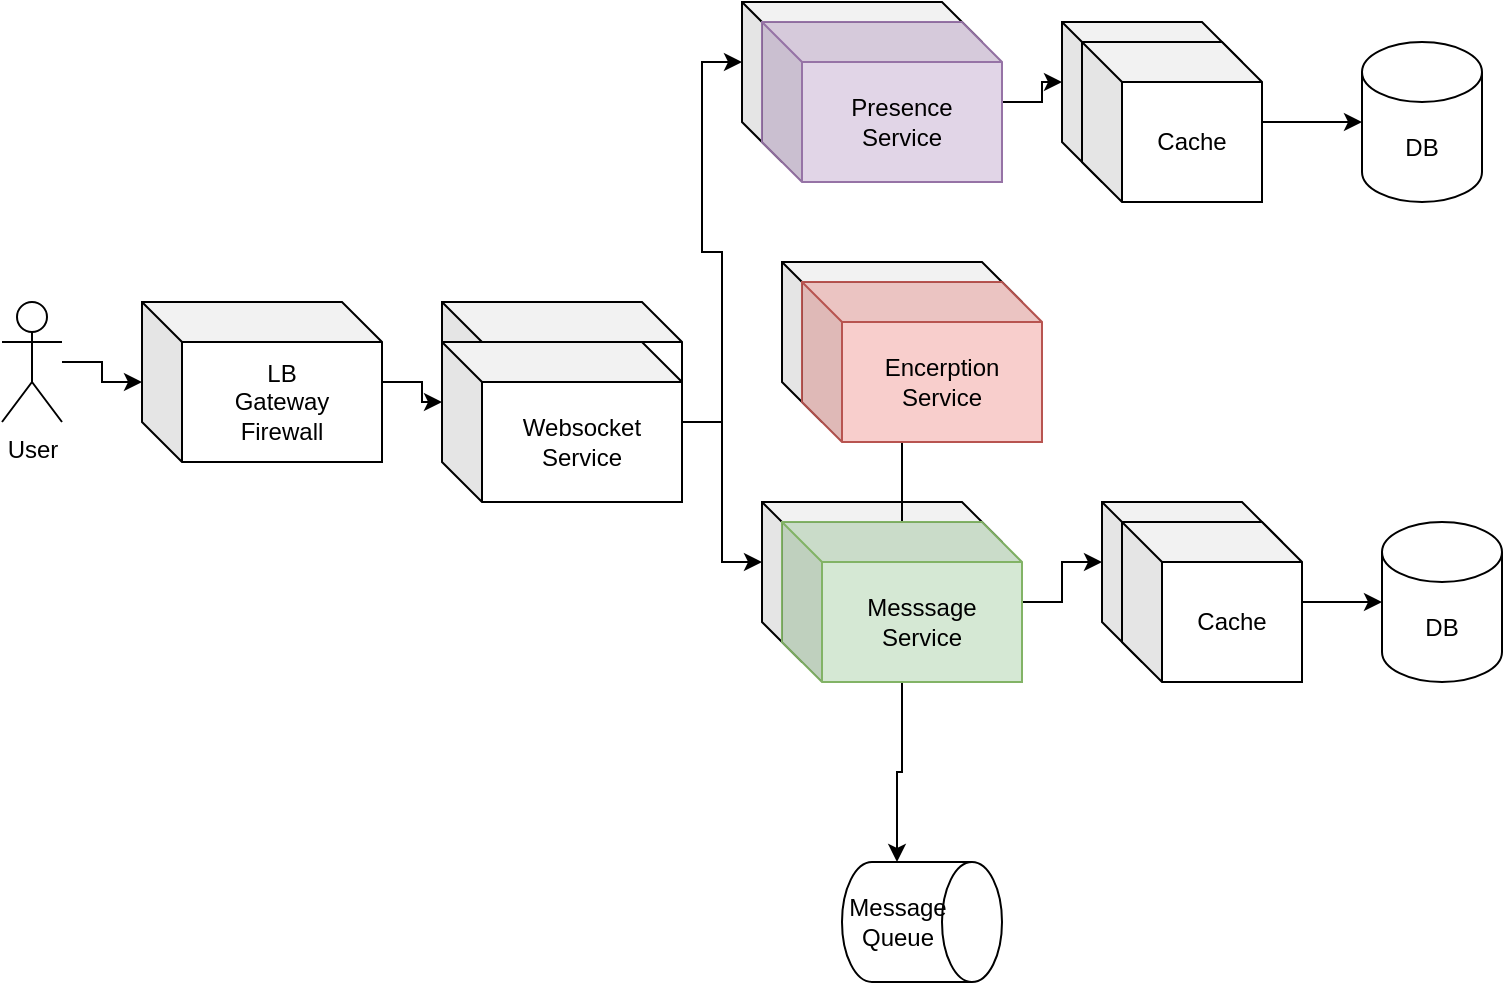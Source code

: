 <mxfile version="17.2.1" type="device" pages="2"><diagram id="iedWGjc4COAzWN-mKfKe" name="Architecture"><mxGraphModel dx="946" dy="619" grid="1" gridSize="10" guides="1" tooltips="1" connect="1" arrows="1" fold="1" page="1" pageScale="1" pageWidth="827" pageHeight="1169" math="0" shadow="0"><root><mxCell id="0"/><mxCell id="1" parent="0"/><mxCell id="Zx2jjSH1ubskRoDLZJDr-13" value="" style="edgeStyle=orthogonalEdgeStyle;rounded=0;orthogonalLoop=1;jettySize=auto;html=1;" parent="1" source="Zx2jjSH1ubskRoDLZJDr-1" target="Zx2jjSH1ubskRoDLZJDr-2" edge="1"><mxGeometry relative="1" as="geometry"/></mxCell><mxCell id="Zx2jjSH1ubskRoDLZJDr-1" value="User" style="shape=umlActor;verticalLabelPosition=bottom;verticalAlign=top;html=1;outlineConnect=0;" parent="1" vertex="1"><mxGeometry x="50" y="230" width="30" height="60" as="geometry"/></mxCell><mxCell id="Zx2jjSH1ubskRoDLZJDr-14" style="edgeStyle=orthogonalEdgeStyle;rounded=0;orthogonalLoop=1;jettySize=auto;html=1;entryX=0;entryY=0;entryDx=0;entryDy=30;entryPerimeter=0;" parent="1" source="Zx2jjSH1ubskRoDLZJDr-2" target="Zx2jjSH1ubskRoDLZJDr-6" edge="1"><mxGeometry relative="1" as="geometry"/></mxCell><mxCell id="Zx2jjSH1ubskRoDLZJDr-2" value="LB&lt;br&gt;Gateway&lt;br&gt;Firewall" style="shape=cube;whiteSpace=wrap;html=1;boundedLbl=1;backgroundOutline=1;darkOpacity=0.05;darkOpacity2=0.1;" parent="1" vertex="1"><mxGeometry x="120" y="230" width="120" height="80" as="geometry"/></mxCell><mxCell id="Zx2jjSH1ubskRoDLZJDr-3" value="Websocket&lt;br&gt;Service" style="shape=cube;whiteSpace=wrap;html=1;boundedLbl=1;backgroundOutline=1;darkOpacity=0.05;darkOpacity2=0.1;" parent="1" vertex="1"><mxGeometry x="270" y="230" width="120" height="80" as="geometry"/></mxCell><mxCell id="Zx2jjSH1ubskRoDLZJDr-4" value="Cache" style="shape=cube;whiteSpace=wrap;html=1;boundedLbl=1;backgroundOutline=1;darkOpacity=0.05;darkOpacity2=0.1;" parent="1" vertex="1"><mxGeometry x="580" y="90" width="90" height="80" as="geometry"/></mxCell><mxCell id="Zx2jjSH1ubskRoDLZJDr-11" style="edgeStyle=orthogonalEdgeStyle;rounded=0;orthogonalLoop=1;jettySize=auto;html=1;entryX=0;entryY=0;entryDx=0;entryDy=30;entryPerimeter=0;" parent="1" source="Zx2jjSH1ubskRoDLZJDr-6" target="Zx2jjSH1ubskRoDLZJDr-7" edge="1"><mxGeometry relative="1" as="geometry"/></mxCell><mxCell id="Zx2jjSH1ubskRoDLZJDr-12" style="edgeStyle=orthogonalEdgeStyle;rounded=0;orthogonalLoop=1;jettySize=auto;html=1;entryX=0;entryY=0;entryDx=0;entryDy=30;entryPerimeter=0;" parent="1" source="Zx2jjSH1ubskRoDLZJDr-6" target="Zx2jjSH1ubskRoDLZJDr-9" edge="1"><mxGeometry relative="1" as="geometry"/></mxCell><mxCell id="Zx2jjSH1ubskRoDLZJDr-6" value="Websocket&lt;br&gt;Service" style="shape=cube;whiteSpace=wrap;html=1;boundedLbl=1;backgroundOutline=1;darkOpacity=0.05;darkOpacity2=0.1;" parent="1" vertex="1"><mxGeometry x="270" y="250" width="120" height="80" as="geometry"/></mxCell><mxCell id="Zx2jjSH1ubskRoDLZJDr-7" value="Presence&lt;br&gt;Service" style="shape=cube;whiteSpace=wrap;html=1;boundedLbl=1;backgroundOutline=1;darkOpacity=0.05;darkOpacity2=0.1;" parent="1" vertex="1"><mxGeometry x="420" y="80" width="120" height="80" as="geometry"/></mxCell><mxCell id="Zx2jjSH1ubskRoDLZJDr-15" style="edgeStyle=orthogonalEdgeStyle;rounded=0;orthogonalLoop=1;jettySize=auto;html=1;entryX=0;entryY=0;entryDx=0;entryDy=30;entryPerimeter=0;" parent="1" source="Zx2jjSH1ubskRoDLZJDr-8" target="Zx2jjSH1ubskRoDLZJDr-4" edge="1"><mxGeometry relative="1" as="geometry"/></mxCell><mxCell id="Zx2jjSH1ubskRoDLZJDr-8" value="Presence&lt;br&gt;Service" style="shape=cube;whiteSpace=wrap;html=1;boundedLbl=1;backgroundOutline=1;darkOpacity=0.05;darkOpacity2=0.1;fillColor=#e1d5e7;strokeColor=#9673a6;" parent="1" vertex="1"><mxGeometry x="430" y="90" width="120" height="80" as="geometry"/></mxCell><mxCell id="Zx2jjSH1ubskRoDLZJDr-9" value="Messsage&lt;br&gt;Service" style="shape=cube;whiteSpace=wrap;html=1;boundedLbl=1;backgroundOutline=1;darkOpacity=0.05;darkOpacity2=0.1;" parent="1" vertex="1"><mxGeometry x="430" y="330" width="120" height="80" as="geometry"/></mxCell><mxCell id="Zx2jjSH1ubskRoDLZJDr-18" style="edgeStyle=orthogonalEdgeStyle;rounded=0;orthogonalLoop=1;jettySize=auto;html=1;entryX=0;entryY=0;entryDx=0;entryDy=52.5;entryPerimeter=0;" parent="1" source="Zx2jjSH1ubskRoDLZJDr-10" target="Zx2jjSH1ubskRoDLZJDr-17" edge="1"><mxGeometry relative="1" as="geometry"/></mxCell><mxCell id="Zx2jjSH1ubskRoDLZJDr-21" style="edgeStyle=orthogonalEdgeStyle;rounded=0;orthogonalLoop=1;jettySize=auto;html=1;entryX=0;entryY=0;entryDx=0;entryDy=30;entryPerimeter=0;" parent="1" source="Zx2jjSH1ubskRoDLZJDr-10" target="Zx2jjSH1ubskRoDLZJDr-19" edge="1"><mxGeometry relative="1" as="geometry"/></mxCell><mxCell id="Zx2jjSH1ubskRoDLZJDr-30" style="edgeStyle=orthogonalEdgeStyle;rounded=0;orthogonalLoop=1;jettySize=auto;html=1;entryX=0.5;entryY=1.013;entryDx=0;entryDy=0;entryPerimeter=0;" parent="1" source="Zx2jjSH1ubskRoDLZJDr-10" target="Zx2jjSH1ubskRoDLZJDr-29" edge="1"><mxGeometry relative="1" as="geometry"/></mxCell><mxCell id="Zx2jjSH1ubskRoDLZJDr-10" value="Messsage&lt;br&gt;Service" style="shape=cube;whiteSpace=wrap;html=1;boundedLbl=1;backgroundOutline=1;darkOpacity=0.05;darkOpacity2=0.1;fillColor=#d5e8d4;strokeColor=#82b366;" parent="1" vertex="1"><mxGeometry x="440" y="340" width="120" height="80" as="geometry"/></mxCell><mxCell id="Zx2jjSH1ubskRoDLZJDr-17" value="Message&lt;br&gt;Queue" style="shape=cylinder3;whiteSpace=wrap;html=1;boundedLbl=1;backgroundOutline=1;size=15;direction=south;" parent="1" vertex="1"><mxGeometry x="470" y="510" width="80" height="60" as="geometry"/></mxCell><mxCell id="Zx2jjSH1ubskRoDLZJDr-19" value="Cache" style="shape=cube;whiteSpace=wrap;html=1;boundedLbl=1;backgroundOutline=1;darkOpacity=0.05;darkOpacity2=0.1;" parent="1" vertex="1"><mxGeometry x="600" y="330" width="90" height="80" as="geometry"/></mxCell><mxCell id="Zx2jjSH1ubskRoDLZJDr-28" style="edgeStyle=orthogonalEdgeStyle;rounded=0;orthogonalLoop=1;jettySize=auto;html=1;entryX=0;entryY=0.5;entryDx=0;entryDy=0;entryPerimeter=0;" parent="1" source="Zx2jjSH1ubskRoDLZJDr-23" target="Zx2jjSH1ubskRoDLZJDr-27" edge="1"><mxGeometry relative="1" as="geometry"/></mxCell><mxCell id="Zx2jjSH1ubskRoDLZJDr-23" value="Cache" style="shape=cube;whiteSpace=wrap;html=1;boundedLbl=1;backgroundOutline=1;darkOpacity=0.05;darkOpacity2=0.1;" parent="1" vertex="1"><mxGeometry x="610" y="340" width="90" height="80" as="geometry"/></mxCell><mxCell id="Zx2jjSH1ubskRoDLZJDr-26" style="edgeStyle=orthogonalEdgeStyle;rounded=0;orthogonalLoop=1;jettySize=auto;html=1;entryX=0;entryY=0.5;entryDx=0;entryDy=0;entryPerimeter=0;" parent="1" source="Zx2jjSH1ubskRoDLZJDr-24" target="Zx2jjSH1ubskRoDLZJDr-25" edge="1"><mxGeometry relative="1" as="geometry"/></mxCell><mxCell id="Zx2jjSH1ubskRoDLZJDr-24" value="Cache" style="shape=cube;whiteSpace=wrap;html=1;boundedLbl=1;backgroundOutline=1;darkOpacity=0.05;darkOpacity2=0.1;" parent="1" vertex="1"><mxGeometry x="590" y="100" width="90" height="80" as="geometry"/></mxCell><mxCell id="Zx2jjSH1ubskRoDLZJDr-25" value="DB" style="shape=cylinder3;whiteSpace=wrap;html=1;boundedLbl=1;backgroundOutline=1;size=15;" parent="1" vertex="1"><mxGeometry x="730" y="100" width="60" height="80" as="geometry"/></mxCell><mxCell id="Zx2jjSH1ubskRoDLZJDr-27" value="DB" style="shape=cylinder3;whiteSpace=wrap;html=1;boundedLbl=1;backgroundOutline=1;size=15;" parent="1" vertex="1"><mxGeometry x="740" y="340" width="60" height="80" as="geometry"/></mxCell><mxCell id="Zx2jjSH1ubskRoDLZJDr-29" value="Encerption&lt;br&gt;Service" style="shape=cube;whiteSpace=wrap;html=1;boundedLbl=1;backgroundOutline=1;darkOpacity=0.05;darkOpacity2=0.1;" parent="1" vertex="1"><mxGeometry x="440" y="210" width="120" height="80" as="geometry"/></mxCell><mxCell id="Zx2jjSH1ubskRoDLZJDr-31" value="Encerption&lt;br&gt;Service" style="shape=cube;whiteSpace=wrap;html=1;boundedLbl=1;backgroundOutline=1;darkOpacity=0.05;darkOpacity2=0.1;fillColor=#f8cecc;strokeColor=#b85450;" parent="1" vertex="1"><mxGeometry x="450" y="220" width="120" height="80" as="geometry"/></mxCell></root></mxGraphModel></diagram><diagram id="Q2IHp5qQTpzbk5GwR8DG" name="Online-Offline"><mxGraphModel dx="946" dy="619" grid="1" gridSize="10" guides="1" tooltips="1" connect="1" arrows="1" fold="1" page="1" pageScale="1" pageWidth="827" pageHeight="1169" math="0" shadow="0"><root><mxCell id="0"/><mxCell id="1" parent="0"/><mxCell id="9iTiv9g8kbE7E3GZ-H7Z-33" style="edgeStyle=orthogonalEdgeStyle;rounded=0;orthogonalLoop=1;jettySize=auto;html=1;entryX=0.5;entryY=0;entryDx=0;entryDy=0;strokeColor=#b85450;fillColor=#f8cecc;" edge="1" parent="1" source="9iTiv9g8kbE7E3GZ-H7Z-1" target="9iTiv9g8kbE7E3GZ-H7Z-3"><mxGeometry relative="1" as="geometry"/></mxCell><mxCell id="9iTiv9g8kbE7E3GZ-H7Z-1" value="Recevier&lt;br&gt;Online/Offline" style="shape=umlActor;verticalLabelPosition=bottom;verticalAlign=top;html=1;outlineConnect=0;" vertex="1" parent="1"><mxGeometry x="90" y="130" width="30" height="60" as="geometry"/></mxCell><mxCell id="9iTiv9g8kbE7E3GZ-H7Z-32" style="edgeStyle=orthogonalEdgeStyle;rounded=0;orthogonalLoop=1;jettySize=auto;html=1;" edge="1" parent="1" source="9iTiv9g8kbE7E3GZ-H7Z-3" target="9iTiv9g8kbE7E3GZ-H7Z-1"><mxGeometry relative="1" as="geometry"/></mxCell><mxCell id="9iTiv9g8kbE7E3GZ-H7Z-34" style="edgeStyle=orthogonalEdgeStyle;rounded=0;orthogonalLoop=1;jettySize=auto;html=1;entryX=0.5;entryY=0;entryDx=0;entryDy=0;strokeColor=#b85450;fillColor=#f8cecc;" edge="1" parent="1" source="9iTiv9g8kbE7E3GZ-H7Z-3" target="9iTiv9g8kbE7E3GZ-H7Z-4"><mxGeometry relative="1" as="geometry"/></mxCell><mxCell id="9iTiv9g8kbE7E3GZ-H7Z-42" style="edgeStyle=orthogonalEdgeStyle;rounded=0;orthogonalLoop=1;jettySize=auto;html=1;entryX=0.5;entryY=0;entryDx=0;entryDy=0;strokeColor=#000000;" edge="1" parent="1" source="9iTiv9g8kbE7E3GZ-H7Z-3" target="9iTiv9g8kbE7E3GZ-H7Z-18"><mxGeometry relative="1" as="geometry"/></mxCell><mxCell id="9iTiv9g8kbE7E3GZ-H7Z-3" value="Websocket&lt;br&gt;Service" style="rounded=1;whiteSpace=wrap;html=1;" vertex="1" parent="1"><mxGeometry x="190" y="130" width="120" height="60" as="geometry"/></mxCell><mxCell id="9iTiv9g8kbE7E3GZ-H7Z-31" style="edgeStyle=orthogonalEdgeStyle;rounded=0;orthogonalLoop=1;jettySize=auto;html=1;" edge="1" parent="1" source="9iTiv9g8kbE7E3GZ-H7Z-4" target="9iTiv9g8kbE7E3GZ-H7Z-3"><mxGeometry relative="1" as="geometry"/></mxCell><mxCell id="9iTiv9g8kbE7E3GZ-H7Z-35" style="edgeStyle=orthogonalEdgeStyle;rounded=0;orthogonalLoop=1;jettySize=auto;html=1;strokeColor=#b85450;fillColor=#f8cecc;" edge="1" parent="1" source="9iTiv9g8kbE7E3GZ-H7Z-4" target="9iTiv9g8kbE7E3GZ-H7Z-26"><mxGeometry relative="1" as="geometry"/></mxCell><mxCell id="9iTiv9g8kbE7E3GZ-H7Z-36" value="Pull" style="edgeLabel;html=1;align=center;verticalAlign=middle;resizable=0;points=[];" vertex="1" connectable="0" parent="9iTiv9g8kbE7E3GZ-H7Z-35"><mxGeometry x="0.193" y="-4" relative="1" as="geometry"><mxPoint as="offset"/></mxGeometry></mxCell><mxCell id="9iTiv9g8kbE7E3GZ-H7Z-4" value="message&lt;br&gt;Service" style="rounded=1;whiteSpace=wrap;html=1;" vertex="1" parent="1"><mxGeometry x="400" y="130" width="120" height="60" as="geometry"/></mxCell><mxCell id="9iTiv9g8kbE7E3GZ-H7Z-20" style="edgeStyle=orthogonalEdgeStyle;rounded=0;orthogonalLoop=1;jettySize=auto;html=1;entryX=0.5;entryY=1;entryDx=0;entryDy=0;" edge="1" parent="1" source="9iTiv9g8kbE7E3GZ-H7Z-11" target="9iTiv9g8kbE7E3GZ-H7Z-18"><mxGeometry relative="1" as="geometry"/></mxCell><mxCell id="9iTiv9g8kbE7E3GZ-H7Z-22" style="edgeStyle=orthogonalEdgeStyle;rounded=0;orthogonalLoop=1;jettySize=auto;html=1;entryX=1;entryY=0.5;entryDx=0;entryDy=0;entryPerimeter=0;" edge="1" parent="1" source="9iTiv9g8kbE7E3GZ-H7Z-11" target="9iTiv9g8kbE7E3GZ-H7Z-21"><mxGeometry relative="1" as="geometry"/></mxCell><mxCell id="9iTiv9g8kbE7E3GZ-H7Z-24" value="Online" style="edgeLabel;html=1;align=center;verticalAlign=middle;resizable=0;points=[];" vertex="1" connectable="0" parent="9iTiv9g8kbE7E3GZ-H7Z-22"><mxGeometry x="0.15" y="-2" relative="1" as="geometry"><mxPoint as="offset"/></mxGeometry></mxCell><mxCell id="9iTiv9g8kbE7E3GZ-H7Z-28" style="edgeStyle=orthogonalEdgeStyle;rounded=0;orthogonalLoop=1;jettySize=auto;html=1;entryX=0;entryY=0.5;entryDx=0;entryDy=0;strokeColor=#EA6B66;" edge="1" parent="1" source="9iTiv9g8kbE7E3GZ-H7Z-11" target="9iTiv9g8kbE7E3GZ-H7Z-26"><mxGeometry relative="1" as="geometry"><Array as="points"><mxPoint x="690" y="360"/></Array></mxGeometry></mxCell><mxCell id="9iTiv9g8kbE7E3GZ-H7Z-29" value="Offline" style="edgeLabel;html=1;align=center;verticalAlign=middle;resizable=0;points=[];" vertex="1" connectable="0" parent="9iTiv9g8kbE7E3GZ-H7Z-28"><mxGeometry x="-0.074" y="-3" relative="1" as="geometry"><mxPoint as="offset"/></mxGeometry></mxCell><mxCell id="9iTiv9g8kbE7E3GZ-H7Z-44" style="edgeStyle=orthogonalEdgeStyle;rounded=0;orthogonalLoop=1;jettySize=auto;html=1;strokeColor=#000000;" edge="1" parent="1" source="9iTiv9g8kbE7E3GZ-H7Z-11"><mxGeometry relative="1" as="geometry"><mxPoint x="460" y="280" as="targetPoint"/></mxGeometry></mxCell><mxCell id="9iTiv9g8kbE7E3GZ-H7Z-11" value="message&lt;br&gt;Service" style="rounded=1;whiteSpace=wrap;html=1;" vertex="1" parent="1"><mxGeometry x="400" y="330" width="120" height="60" as="geometry"/></mxCell><mxCell id="9iTiv9g8kbE7E3GZ-H7Z-41" style="edgeStyle=orthogonalEdgeStyle;rounded=0;orthogonalLoop=1;jettySize=auto;html=1;entryX=0;entryY=0.5;entryDx=0;entryDy=0;strokeColor=#000000;" edge="1" parent="1" source="9iTiv9g8kbE7E3GZ-H7Z-13" target="9iTiv9g8kbE7E3GZ-H7Z-11"><mxGeometry relative="1" as="geometry"/></mxCell><mxCell id="9iTiv9g8kbE7E3GZ-H7Z-13" value="Websocket&lt;br&gt;Service" style="rounded=1;whiteSpace=wrap;html=1;" vertex="1" parent="1"><mxGeometry x="190" y="330" width="120" height="60" as="geometry"/></mxCell><mxCell id="9iTiv9g8kbE7E3GZ-H7Z-40" style="edgeStyle=orthogonalEdgeStyle;rounded=0;orthogonalLoop=1;jettySize=auto;html=1;entryX=0;entryY=0.5;entryDx=0;entryDy=0;strokeColor=#000000;" edge="1" parent="1" source="9iTiv9g8kbE7E3GZ-H7Z-15" target="9iTiv9g8kbE7E3GZ-H7Z-13"><mxGeometry relative="1" as="geometry"/></mxCell><mxCell id="9iTiv9g8kbE7E3GZ-H7Z-15" value="Sender&lt;br&gt;Online" style="shape=umlActor;verticalLabelPosition=bottom;verticalAlign=top;html=1;outlineConnect=0;" vertex="1" parent="1"><mxGeometry x="90" y="330" width="30" height="60" as="geometry"/></mxCell><mxCell id="9iTiv9g8kbE7E3GZ-H7Z-18" value="Presence&lt;br&gt;Service" style="rounded=1;whiteSpace=wrap;html=1;" vertex="1" parent="1"><mxGeometry x="190" y="220" width="120" height="60" as="geometry"/></mxCell><mxCell id="9iTiv9g8kbE7E3GZ-H7Z-23" style="edgeStyle=orthogonalEdgeStyle;rounded=0;orthogonalLoop=1;jettySize=auto;html=1;entryX=1;entryY=0.5;entryDx=0;entryDy=0;" edge="1" parent="1" source="9iTiv9g8kbE7E3GZ-H7Z-21" target="9iTiv9g8kbE7E3GZ-H7Z-4"><mxGeometry relative="1" as="geometry"><Array as="points"><mxPoint x="590" y="160"/></Array></mxGeometry></mxCell><mxCell id="9iTiv9g8kbE7E3GZ-H7Z-21" value="Queue" style="shape=cylinder3;whiteSpace=wrap;html=1;boundedLbl=1;backgroundOutline=1;size=15;direction=south;" vertex="1" parent="1"><mxGeometry x="550" y="210" width="80" height="60" as="geometry"/></mxCell><mxCell id="9iTiv9g8kbE7E3GZ-H7Z-30" style="edgeStyle=orthogonalEdgeStyle;rounded=0;orthogonalLoop=1;jettySize=auto;html=1;entryX=0.5;entryY=0;entryDx=0;entryDy=0;entryPerimeter=0;fillColor=#f8cecc;strokeColor=#b85450;" edge="1" parent="1" source="9iTiv9g8kbE7E3GZ-H7Z-26" target="9iTiv9g8kbE7E3GZ-H7Z-27"><mxGeometry relative="1" as="geometry"/></mxCell><mxCell id="9iTiv9g8kbE7E3GZ-H7Z-26" value="Cache" style="rounded=1;whiteSpace=wrap;html=1;" vertex="1" parent="1"><mxGeometry x="710" y="210" width="80" height="50" as="geometry"/></mxCell><mxCell id="9iTiv9g8kbE7E3GZ-H7Z-27" value="DB" style="shape=cylinder3;whiteSpace=wrap;html=1;boundedLbl=1;backgroundOutline=1;size=15;" vertex="1" parent="1"><mxGeometry x="720" y="300" width="60" height="80" as="geometry"/></mxCell><mxCell id="9iTiv9g8kbE7E3GZ-H7Z-43" value="Encryption&lt;br&gt;Service&lt;br&gt;Pub Keys" style="rounded=1;whiteSpace=wrap;html=1;" vertex="1" parent="1"><mxGeometry x="400" y="225" width="120" height="50" as="geometry"/></mxCell></root></mxGraphModel></diagram></mxfile>